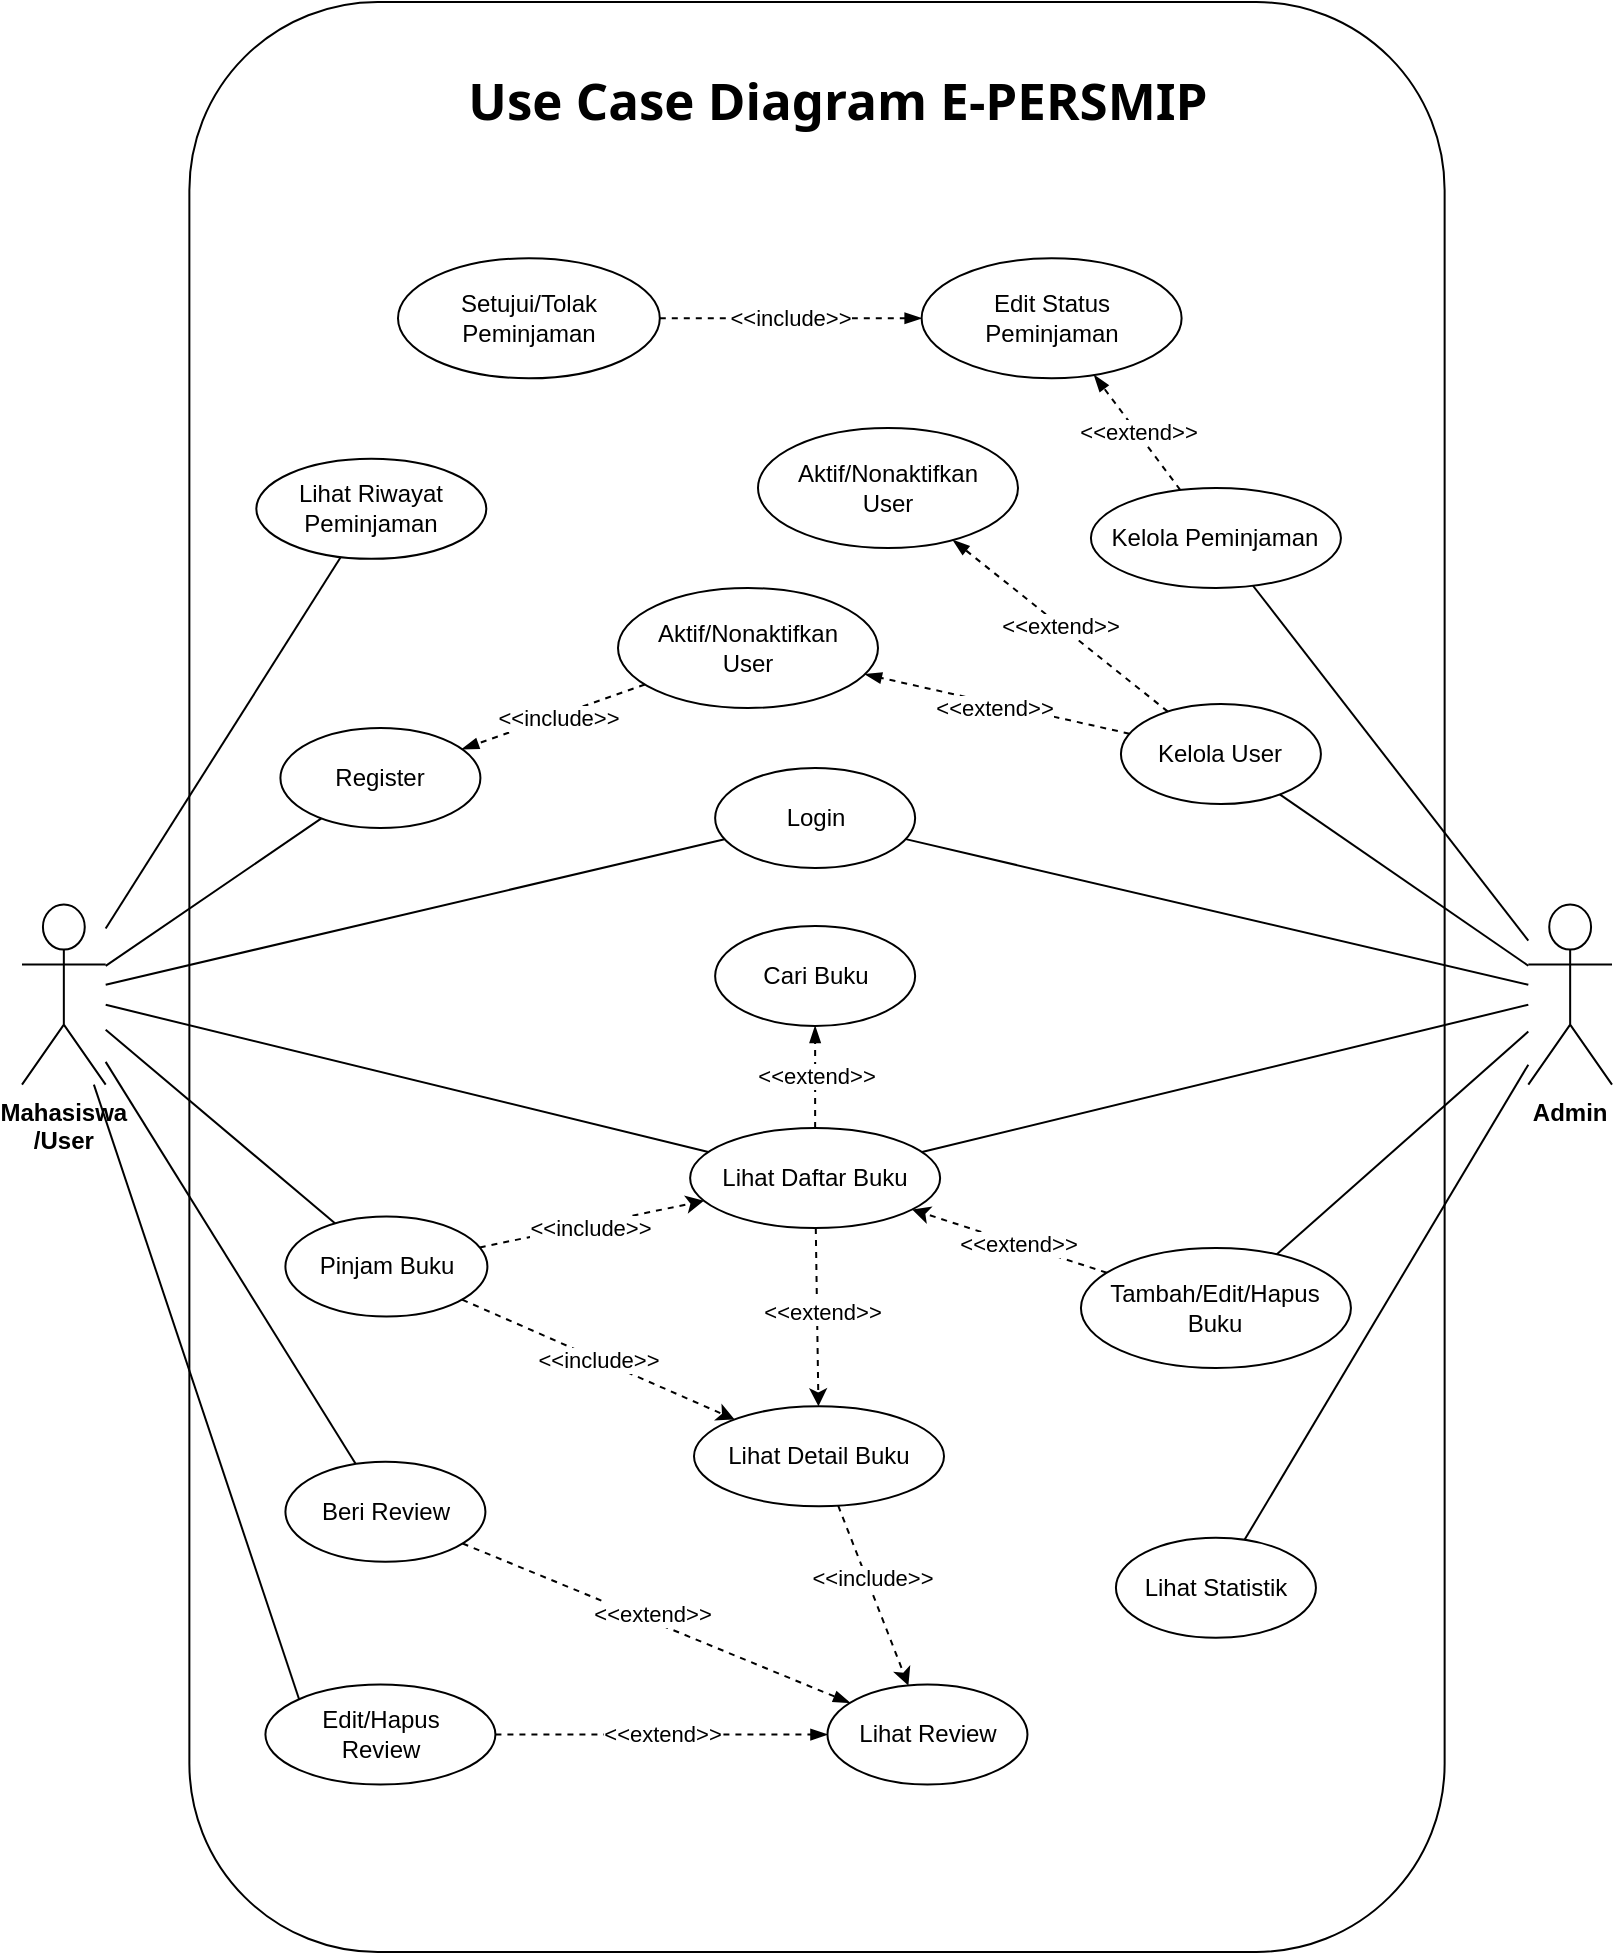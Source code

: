 <mxfile version="27.0.9">
  <diagram name="Page-1" id="wemXfFw1xK1K8preNsVW">
    <mxGraphModel dx="912" dy="643" grid="1" gridSize="10" guides="1" tooltips="1" connect="1" arrows="1" fold="1" page="1" pageScale="1" pageWidth="827" pageHeight="1169" math="0" shadow="0">
      <root>
        <mxCell id="0" />
        <mxCell id="1" parent="0" />
        <mxCell id="5L1-dEfFincReSzpON7R-53" value="" style="rounded=1;whiteSpace=wrap;html=1;fillColor=none;" vertex="1" parent="1">
          <mxGeometry x="105.684" y="97" width="627.632" height="975" as="geometry" />
        </mxCell>
        <mxCell id="5L1-dEfFincReSzpON7R-54" style="rounded=0;orthogonalLoop=1;jettySize=auto;html=1;endArrow=none;startFill=0;" edge="1" parent="1" source="5L1-dEfFincReSzpON7R-55" target="5L1-dEfFincReSzpON7R-67">
          <mxGeometry relative="1" as="geometry" />
        </mxCell>
        <mxCell id="5L1-dEfFincReSzpON7R-55" value="Admin" style="shape=umlActor;verticalLabelPosition=bottom;verticalAlign=top;fontStyle=1" vertex="1" parent="1">
          <mxGeometry x="775.158" y="548.286" width="41.842" height="90" as="geometry" />
        </mxCell>
        <mxCell id="5L1-dEfFincReSzpON7R-56" value="Mahasiswa&#xa;/User" style="shape=umlActor;verticalLabelPosition=bottom;verticalAlign=top;fontStyle=1;align=center;" vertex="1" parent="1">
          <mxGeometry x="22" y="548.286" width="41.842" height="90" as="geometry" />
        </mxCell>
        <mxCell id="5L1-dEfFincReSzpON7R-106" style="rounded=0;orthogonalLoop=1;jettySize=auto;html=1;dashed=1;endArrow=blockThin;endFill=1;" edge="1" parent="1" source="5L1-dEfFincReSzpON7R-57" target="5L1-dEfFincReSzpON7R-105">
          <mxGeometry relative="1" as="geometry" />
        </mxCell>
        <mxCell id="5L1-dEfFincReSzpON7R-107" value="&amp;lt;&amp;lt;extend&amp;gt;&amp;gt;" style="edgeLabel;html=1;align=center;verticalAlign=middle;resizable=0;points=[];" vertex="1" connectable="0" parent="5L1-dEfFincReSzpON7R-106">
          <mxGeometry x="0.018" y="2" relative="1" as="geometry">
            <mxPoint as="offset" />
          </mxGeometry>
        </mxCell>
        <mxCell id="5L1-dEfFincReSzpON7R-57" value="Kelola User" style="ellipse;whiteSpace=wrap;html=1;" vertex="1" parent="1">
          <mxGeometry x="571.467" y="448" width="100" height="50" as="geometry" />
        </mxCell>
        <mxCell id="5L1-dEfFincReSzpON7R-58" value="Kelola Peminjaman" style="ellipse;whiteSpace=wrap;html=1;" vertex="1" parent="1">
          <mxGeometry x="556.466" y="339.999" width="125" height="50" as="geometry" />
        </mxCell>
        <mxCell id="5L1-dEfFincReSzpON7R-59" value="Lihat Statistik" style="ellipse;whiteSpace=wrap;html=1;" vertex="1" parent="1">
          <mxGeometry x="568.967" y="864.867" width="100" height="50" as="geometry" />
        </mxCell>
        <mxCell id="5L1-dEfFincReSzpON7R-60" value="Setujui/Tolak Peminjaman" style="ellipse;whiteSpace=wrap;html=1;" vertex="1" parent="1">
          <mxGeometry x="209.999" y="225.143" width="130.903" height="60" as="geometry" />
        </mxCell>
        <mxCell id="5L1-dEfFincReSzpON7R-61" value="Edit Status &lt;br&gt;Peminjaman" style="ellipse;whiteSpace=wrap;html=1;" vertex="1" parent="1">
          <mxGeometry x="471.803" y="225.143" width="130" height="60" as="geometry" />
        </mxCell>
        <mxCell id="5L1-dEfFincReSzpON7R-62" value="Aktif/Nonaktifkan &lt;br&gt;User" style="ellipse;whiteSpace=wrap;html=1;" vertex="1" parent="1">
          <mxGeometry x="390" y="310" width="130" height="60" as="geometry" />
        </mxCell>
        <mxCell id="5L1-dEfFincReSzpON7R-63" value="Login" style="ellipse;whiteSpace=wrap;html=1;" vertex="1" parent="1">
          <mxGeometry x="368.567" y="479.997" width="100" height="50" as="geometry" />
        </mxCell>
        <mxCell id="5L1-dEfFincReSzpON7R-64" value="Register" style="ellipse;whiteSpace=wrap;html=1;" vertex="1" parent="1">
          <mxGeometry x="151.209" y="460.0" width="100" height="50" as="geometry" />
        </mxCell>
        <mxCell id="5L1-dEfFincReSzpON7R-65" style="rounded=0;orthogonalLoop=1;jettySize=auto;html=1;dashed=1;" edge="1" parent="1" source="5L1-dEfFincReSzpON7R-67" target="5L1-dEfFincReSzpON7R-99">
          <mxGeometry relative="1" as="geometry" />
        </mxCell>
        <mxCell id="5L1-dEfFincReSzpON7R-66" value="&amp;lt;&amp;lt;extend&amp;gt;&amp;gt;" style="edgeLabel;html=1;align=center;verticalAlign=middle;resizable=0;points=[];" vertex="1" connectable="0" parent="5L1-dEfFincReSzpON7R-65">
          <mxGeometry x="-0.069" y="2" relative="1" as="geometry">
            <mxPoint as="offset" />
          </mxGeometry>
        </mxCell>
        <mxCell id="5L1-dEfFincReSzpON7R-67" value="Lihat Daftar Buku" style="ellipse;whiteSpace=wrap;html=1;" vertex="1" parent="1">
          <mxGeometry x="356.065" y="659.999" width="125" height="50" as="geometry" />
        </mxCell>
        <mxCell id="5L1-dEfFincReSzpON7R-68" value="Cari Buku" style="ellipse;whiteSpace=wrap;html=1;" vertex="1" parent="1">
          <mxGeometry x="368.567" y="559.0" width="100" height="50" as="geometry" />
        </mxCell>
        <mxCell id="5L1-dEfFincReSzpON7R-69" style="rounded=0;orthogonalLoop=1;jettySize=auto;html=1;endArrow=none;startFill=0;" edge="1" parent="1" source="5L1-dEfFincReSzpON7R-72" target="5L1-dEfFincReSzpON7R-56">
          <mxGeometry relative="1" as="geometry" />
        </mxCell>
        <mxCell id="5L1-dEfFincReSzpON7R-70" style="rounded=0;orthogonalLoop=1;jettySize=auto;html=1;dashed=1;" edge="1" parent="1" source="5L1-dEfFincReSzpON7R-72" target="5L1-dEfFincReSzpON7R-67">
          <mxGeometry relative="1" as="geometry" />
        </mxCell>
        <mxCell id="5L1-dEfFincReSzpON7R-71" value="&amp;lt;&amp;lt;include&amp;gt;&amp;gt;" style="edgeLabel;html=1;align=center;verticalAlign=middle;resizable=0;points=[];" vertex="1" connectable="0" parent="5L1-dEfFincReSzpON7R-70">
          <mxGeometry x="0.129" y="1" relative="1" as="geometry">
            <mxPoint x="-8" y="4" as="offset" />
          </mxGeometry>
        </mxCell>
        <mxCell id="5L1-dEfFincReSzpON7R-72" value="Pinjam Buku" style="ellipse;whiteSpace=wrap;html=1;" vertex="1" parent="1">
          <mxGeometry x="153.703" y="704.284" width="101" height="50" as="geometry" />
        </mxCell>
        <mxCell id="5L1-dEfFincReSzpON7R-73" style="rounded=0;orthogonalLoop=1;jettySize=auto;html=1;endArrow=none;startFill=0;" edge="1" parent="1" source="5L1-dEfFincReSzpON7R-74" target="5L1-dEfFincReSzpON7R-56">
          <mxGeometry relative="1" as="geometry" />
        </mxCell>
        <mxCell id="5L1-dEfFincReSzpON7R-74" value="Beri Review" style="ellipse;whiteSpace=wrap;html=1;" vertex="1" parent="1">
          <mxGeometry x="153.708" y="826.857" width="100" height="50" as="geometry" />
        </mxCell>
        <mxCell id="5L1-dEfFincReSzpON7R-75" style="rounded=0;orthogonalLoop=1;jettySize=auto;html=1;dashed=1;" edge="1" parent="1" source="5L1-dEfFincReSzpON7R-99" target="5L1-dEfFincReSzpON7R-77">
          <mxGeometry relative="1" as="geometry" />
        </mxCell>
        <mxCell id="5L1-dEfFincReSzpON7R-76" value="&amp;lt;&amp;lt;include&amp;gt;&amp;gt;" style="edgeLabel;html=1;align=center;verticalAlign=middle;resizable=0;points=[];" vertex="1" connectable="0" parent="5L1-dEfFincReSzpON7R-75">
          <mxGeometry x="0.123" relative="1" as="geometry">
            <mxPoint x="-3" y="-14" as="offset" />
          </mxGeometry>
        </mxCell>
        <mxCell id="5L1-dEfFincReSzpON7R-77" value="Lihat Review" style="ellipse;whiteSpace=wrap;html=1;" vertex="1" parent="1">
          <mxGeometry x="424.73" y="938.29" width="100" height="50" as="geometry" />
        </mxCell>
        <mxCell id="5L1-dEfFincReSzpON7R-78" style="rounded=0;orthogonalLoop=1;jettySize=auto;html=1;endArrow=none;startFill=0;exitX=0;exitY=0;exitDx=0;exitDy=0;" edge="1" parent="1" source="5L1-dEfFincReSzpON7R-79" target="5L1-dEfFincReSzpON7R-56">
          <mxGeometry relative="1" as="geometry" />
        </mxCell>
        <mxCell id="5L1-dEfFincReSzpON7R-79" value="Edit/Hapus &lt;br&gt;Review" style="ellipse;whiteSpace=wrap;html=1;" vertex="1" parent="1">
          <mxGeometry x="143.708" y="938.286" width="115" height="50" as="geometry" />
        </mxCell>
        <mxCell id="5L1-dEfFincReSzpON7R-80" style="endArrow=none;html=1;" edge="1" parent="1" source="5L1-dEfFincReSzpON7R-55" target="5L1-dEfFincReSzpON7R-63">
          <mxGeometry relative="1" as="geometry" />
        </mxCell>
        <mxCell id="5L1-dEfFincReSzpON7R-81" style="endArrow=none;html=1;" edge="1" parent="1" source="5L1-dEfFincReSzpON7R-55" target="5L1-dEfFincReSzpON7R-57">
          <mxGeometry relative="1" as="geometry" />
        </mxCell>
        <mxCell id="5L1-dEfFincReSzpON7R-82" style="endArrow=none;html=1;" edge="1" parent="1" source="5L1-dEfFincReSzpON7R-55" target="5L1-dEfFincReSzpON7R-58">
          <mxGeometry relative="1" as="geometry" />
        </mxCell>
        <mxCell id="5L1-dEfFincReSzpON7R-83" style="endArrow=none;html=1;" edge="1" parent="1" source="5L1-dEfFincReSzpON7R-55" target="5L1-dEfFincReSzpON7R-104">
          <mxGeometry relative="1" as="geometry">
            <mxPoint x="645.311" y="707.628" as="targetPoint" />
          </mxGeometry>
        </mxCell>
        <mxCell id="5L1-dEfFincReSzpON7R-84" style="endArrow=none;html=1;" edge="1" parent="1" source="5L1-dEfFincReSzpON7R-55" target="5L1-dEfFincReSzpON7R-59">
          <mxGeometry relative="1" as="geometry" />
        </mxCell>
        <mxCell id="5L1-dEfFincReSzpON7R-85" style="endArrow=none;html=1;" edge="1" parent="1" source="5L1-dEfFincReSzpON7R-56" target="5L1-dEfFincReSzpON7R-63">
          <mxGeometry relative="1" as="geometry" />
        </mxCell>
        <mxCell id="5L1-dEfFincReSzpON7R-86" style="endArrow=none;html=1;" edge="1" parent="1" source="5L1-dEfFincReSzpON7R-56" target="5L1-dEfFincReSzpON7R-64">
          <mxGeometry relative="1" as="geometry" />
        </mxCell>
        <mxCell id="5L1-dEfFincReSzpON7R-87" style="endArrow=none;html=1;" edge="1" parent="1" source="5L1-dEfFincReSzpON7R-56" target="5L1-dEfFincReSzpON7R-67">
          <mxGeometry relative="1" as="geometry" />
        </mxCell>
        <mxCell id="5L1-dEfFincReSzpON7R-88" style="endArrow=none;html=1;" edge="1" parent="1" source="5L1-dEfFincReSzpON7R-56" target="5L1-dEfFincReSzpON7R-101">
          <mxGeometry relative="1" as="geometry">
            <mxPoint x="195.878" y="346.235" as="targetPoint" />
          </mxGeometry>
        </mxCell>
        <mxCell id="5L1-dEfFincReSzpON7R-89" style="endArrow=blockThin;html=1;endFill=1;dashed=1;" edge="1" parent="1" source="5L1-dEfFincReSzpON7R-74" target="5L1-dEfFincReSzpON7R-77">
          <mxGeometry relative="1" as="geometry" />
        </mxCell>
        <mxCell id="5L1-dEfFincReSzpON7R-90" value="&amp;lt;&amp;lt;extend&amp;gt;&amp;gt;" style="edgeLabel;html=1;align=center;verticalAlign=middle;resizable=0;points=[];" vertex="1" connectable="0" parent="5L1-dEfFincReSzpON7R-89">
          <mxGeometry x="-0.042" y="3" relative="1" as="geometry">
            <mxPoint as="offset" />
          </mxGeometry>
        </mxCell>
        <mxCell id="5L1-dEfFincReSzpON7R-91" value="&amp;lt;&amp;lt;include&amp;gt;&amp;gt;" style="endArrow=blockThin;dashed=1;html=1;" edge="1" parent="1" source="5L1-dEfFincReSzpON7R-60" target="5L1-dEfFincReSzpON7R-61">
          <mxGeometry relative="1" as="geometry" />
        </mxCell>
        <mxCell id="5L1-dEfFincReSzpON7R-92" value="&amp;lt;&amp;lt;extend&amp;gt;&amp;gt;" style="endArrow=blockThin;dashed=1;html=1;" edge="1" parent="1" source="5L1-dEfFincReSzpON7R-58" target="5L1-dEfFincReSzpON7R-61">
          <mxGeometry relative="1" as="geometry" />
        </mxCell>
        <mxCell id="5L1-dEfFincReSzpON7R-93" value="&amp;lt;&amp;lt;extend&amp;gt;&amp;gt;" style="endArrow=blockThin;dashed=1;html=1;" edge="1" parent="1" source="5L1-dEfFincReSzpON7R-57" target="5L1-dEfFincReSzpON7R-62">
          <mxGeometry relative="1" as="geometry" />
        </mxCell>
        <mxCell id="5L1-dEfFincReSzpON7R-95" value="&amp;lt;&amp;lt;extend&amp;gt;&amp;gt;" style="endArrow=blockThin;dashed=1;html=1;" edge="1" parent="1" source="5L1-dEfFincReSzpON7R-67" target="5L1-dEfFincReSzpON7R-68">
          <mxGeometry relative="1" as="geometry">
            <mxPoint x="379.325" y="632.359" as="sourcePoint" />
            <mxPoint x="455.066" y="606.786" as="targetPoint" />
          </mxGeometry>
        </mxCell>
        <mxCell id="5L1-dEfFincReSzpON7R-96" value="&amp;lt;&amp;lt;extend&amp;gt;&amp;gt;" style="endArrow=blockThin;dashed=1;html=1;" edge="1" parent="1" source="5L1-dEfFincReSzpON7R-79" target="5L1-dEfFincReSzpON7R-77">
          <mxGeometry relative="1" as="geometry" />
        </mxCell>
        <mxCell id="5L1-dEfFincReSzpON7R-97" style="rounded=0;orthogonalLoop=1;jettySize=auto;html=1;dashed=1;" edge="1" parent="1" source="5L1-dEfFincReSzpON7R-72" target="5L1-dEfFincReSzpON7R-99">
          <mxGeometry relative="1" as="geometry" />
        </mxCell>
        <mxCell id="5L1-dEfFincReSzpON7R-98" value="&amp;lt;&amp;lt;include&amp;gt;&amp;gt;" style="edgeLabel;html=1;align=center;verticalAlign=middle;resizable=0;points=[];" vertex="1" connectable="0" parent="5L1-dEfFincReSzpON7R-97">
          <mxGeometry x="0.074" y="2" relative="1" as="geometry">
            <mxPoint x="-6" as="offset" />
          </mxGeometry>
        </mxCell>
        <mxCell id="5L1-dEfFincReSzpON7R-99" value="Lihat Detail Buku" style="ellipse;whiteSpace=wrap;html=1;" vertex="1" parent="1">
          <mxGeometry x="357.998" y="799.146" width="125" height="50" as="geometry" />
        </mxCell>
        <mxCell id="5L1-dEfFincReSzpON7R-100" value="&lt;h2 style=&quot;margin: 16px 0px 8px; font-family: &amp;quot;Segoe WPC&amp;quot;, &amp;quot;Segoe UI&amp;quot;, sans-serif; text-align: start;&quot;&gt;&lt;strong&gt;&lt;font&gt;Use Case Diagram E-PERSMIP&lt;/font&gt;&lt;/strong&gt;&lt;/h2&gt;" style="text;html=1;align=center;verticalAlign=middle;whiteSpace=wrap;rounded=0;fontColor=default;fillColor=none;labelBackgroundColor=none;fontSize=17;textShadow=0;" vertex="1" parent="1">
          <mxGeometry x="239.056" y="124.857" width="381.809" height="33.429" as="geometry" />
        </mxCell>
        <mxCell id="5L1-dEfFincReSzpON7R-101" value="Lihat Riwayat Peminjaman" style="ellipse;whiteSpace=wrap;html=1;" vertex="1" parent="1">
          <mxGeometry x="139.158" y="325.431" width="115" height="50" as="geometry" />
        </mxCell>
        <mxCell id="5L1-dEfFincReSzpON7R-102" style="rounded=0;orthogonalLoop=1;jettySize=auto;html=1;dashed=1;" edge="1" parent="1" source="5L1-dEfFincReSzpON7R-104" target="5L1-dEfFincReSzpON7R-67">
          <mxGeometry relative="1" as="geometry" />
        </mxCell>
        <mxCell id="5L1-dEfFincReSzpON7R-103" value="&lt;span style=&quot;&quot;&gt;&amp;lt;&amp;lt;extend&amp;gt;&amp;gt;&lt;/span&gt;" style="edgeLabel;html=1;align=center;verticalAlign=middle;resizable=0;points=[];labelBackgroundColor=default;" vertex="1" connectable="0" parent="5L1-dEfFincReSzpON7R-102">
          <mxGeometry x="0.001" y="-3" relative="1" as="geometry">
            <mxPoint x="3" y="4" as="offset" />
          </mxGeometry>
        </mxCell>
        <mxCell id="5L1-dEfFincReSzpON7R-104" value="Tambah/Edit/Hapus&lt;br&gt;Buku" style="ellipse;whiteSpace=wrap;html=1;" vertex="1" parent="1">
          <mxGeometry x="551.47" y="720.004" width="135" height="60" as="geometry" />
        </mxCell>
        <mxCell id="5L1-dEfFincReSzpON7R-108" style="rounded=0;orthogonalLoop=1;jettySize=auto;html=1;dashed=1;endArrow=blockThin;endFill=1;" edge="1" parent="1" source="5L1-dEfFincReSzpON7R-105" target="5L1-dEfFincReSzpON7R-64">
          <mxGeometry relative="1" as="geometry" />
        </mxCell>
        <mxCell id="5L1-dEfFincReSzpON7R-109" value="&amp;lt;&amp;lt;include&amp;gt;&amp;gt;" style="edgeLabel;html=1;align=center;verticalAlign=middle;resizable=0;points=[];" vertex="1" connectable="0" parent="5L1-dEfFincReSzpON7R-108">
          <mxGeometry x="-0.034" y="1" relative="1" as="geometry">
            <mxPoint as="offset" />
          </mxGeometry>
        </mxCell>
        <mxCell id="5L1-dEfFincReSzpON7R-105" value="Aktif/Nonaktifkan &lt;br&gt;User" style="ellipse;whiteSpace=wrap;html=1;" vertex="1" parent="1">
          <mxGeometry x="320" y="390" width="130" height="60" as="geometry" />
        </mxCell>
      </root>
    </mxGraphModel>
  </diagram>
</mxfile>
